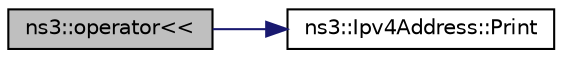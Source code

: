 digraph "ns3::operator&lt;&lt;"
{
  edge [fontname="Helvetica",fontsize="10",labelfontname="Helvetica",labelfontsize="10"];
  node [fontname="Helvetica",fontsize="10",shape=record];
  rankdir="LR";
  Node1 [label="ns3::operator\<\<",height=0.2,width=0.4,color="black", fillcolor="grey75", style="filled", fontcolor="black"];
  Node1 -> Node2 [color="midnightblue",fontsize="10",style="solid"];
  Node2 [label="ns3::Ipv4Address::Print",height=0.2,width=0.4,color="black", fillcolor="white", style="filled",URL="$de/d55/classns3_1_1Ipv4Address.html#aa1eb6e1e4a2ab0c24a9c371dcefdb766",tooltip="Print this address to the given output stream. "];
}
